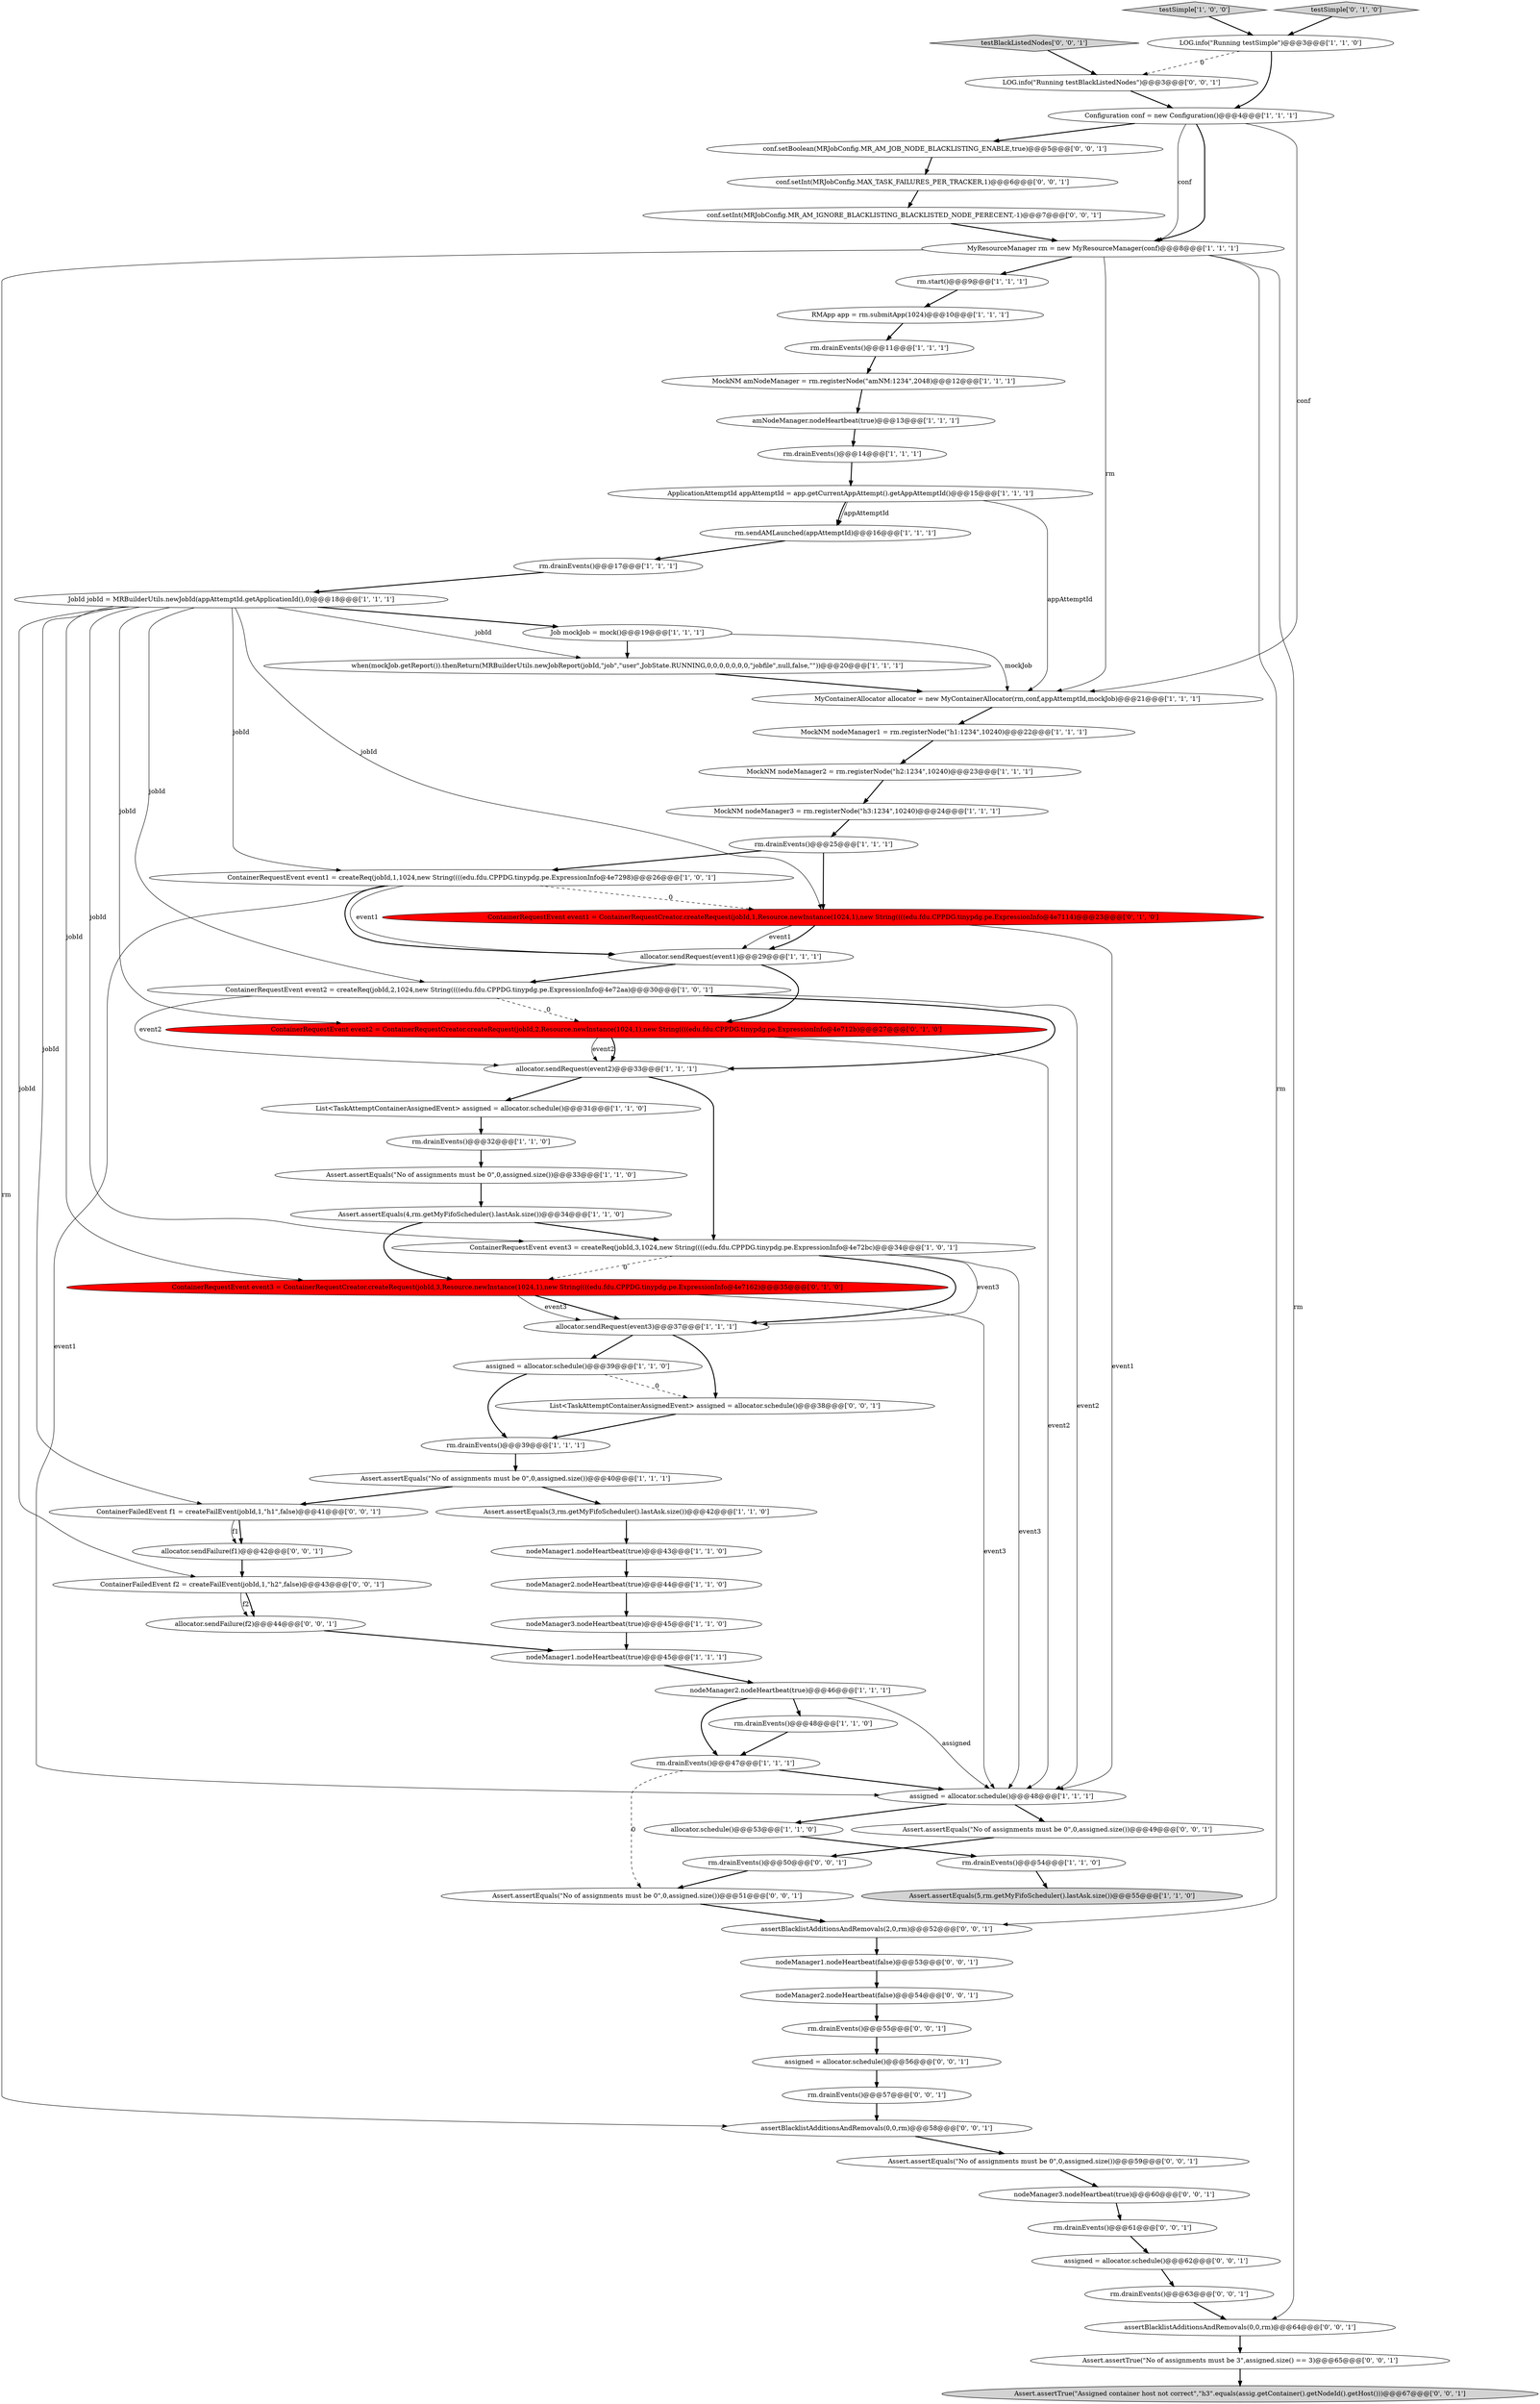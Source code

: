 digraph {
46 [style = filled, label = "ContainerRequestEvent event3 = ContainerRequestCreator.createRequest(jobId,3,Resource.newInstance(1024,1),new String((((edu.fdu.CPPDG.tinypdg.pe.ExpressionInfo@4e7162)@@@35@@@['0', '1', '0']", fillcolor = red, shape = ellipse image = "AAA1AAABBB2BBB"];
8 [style = filled, label = "Assert.assertEquals(3,rm.getMyFifoScheduler().lastAsk.size())@@@42@@@['1', '1', '0']", fillcolor = white, shape = ellipse image = "AAA0AAABBB1BBB"];
77 [style = filled, label = "Assert.assertEquals(\"No of assignments must be 0\",0,assigned.size())@@@51@@@['0', '0', '1']", fillcolor = white, shape = ellipse image = "AAA0AAABBB3BBB"];
34 [style = filled, label = "RMApp app = rm.submitApp(1024)@@@10@@@['1', '1', '1']", fillcolor = white, shape = ellipse image = "AAA0AAABBB1BBB"];
10 [style = filled, label = "Job mockJob = mock()@@@19@@@['1', '1', '1']", fillcolor = white, shape = ellipse image = "AAA0AAABBB1BBB"];
73 [style = filled, label = "assigned = allocator.schedule()@@@56@@@['0', '0', '1']", fillcolor = white, shape = ellipse image = "AAA0AAABBB3BBB"];
9 [style = filled, label = "rm.drainEvents()@@@17@@@['1', '1', '1']", fillcolor = white, shape = ellipse image = "AAA0AAABBB1BBB"];
56 [style = filled, label = "allocator.sendFailure(f2)@@@44@@@['0', '0', '1']", fillcolor = white, shape = ellipse image = "AAA0AAABBB3BBB"];
57 [style = filled, label = "conf.setInt(MRJobConfig.MAX_TASK_FAILURES_PER_TRACKER,1)@@@6@@@['0', '0', '1']", fillcolor = white, shape = ellipse image = "AAA0AAABBB3BBB"];
11 [style = filled, label = "JobId jobId = MRBuilderUtils.newJobId(appAttemptId.getApplicationId(),0)@@@18@@@['1', '1', '1']", fillcolor = white, shape = ellipse image = "AAA0AAABBB1BBB"];
5 [style = filled, label = "Assert.assertEquals(\"No of assignments must be 0\",0,assigned.size())@@@33@@@['1', '1', '0']", fillcolor = white, shape = ellipse image = "AAA0AAABBB1BBB"];
36 [style = filled, label = "MyResourceManager rm = new MyResourceManager(conf)@@@8@@@['1', '1', '1']", fillcolor = white, shape = ellipse image = "AAA0AAABBB1BBB"];
39 [style = filled, label = "Assert.assertEquals(4,rm.getMyFifoScheduler().lastAsk.size())@@@34@@@['1', '1', '0']", fillcolor = white, shape = ellipse image = "AAA0AAABBB1BBB"];
49 [style = filled, label = "ContainerRequestEvent event1 = ContainerRequestCreator.createRequest(jobId,1,Resource.newInstance(1024,1),new String((((edu.fdu.CPPDG.tinypdg.pe.ExpressionInfo@4e7114)@@@23@@@['0', '1', '0']", fillcolor = red, shape = ellipse image = "AAA1AAABBB2BBB"];
53 [style = filled, label = "testBlackListedNodes['0', '0', '1']", fillcolor = lightgray, shape = diamond image = "AAA0AAABBB3BBB"];
65 [style = filled, label = "LOG.info(\"Running testBlackListedNodes\")@@@3@@@['0', '0', '1']", fillcolor = white, shape = ellipse image = "AAA0AAABBB3BBB"];
59 [style = filled, label = "rm.drainEvents()@@@50@@@['0', '0', '1']", fillcolor = white, shape = ellipse image = "AAA0AAABBB3BBB"];
42 [style = filled, label = "nodeManager2.nodeHeartbeat(true)@@@44@@@['1', '1', '0']", fillcolor = white, shape = ellipse image = "AAA0AAABBB1BBB"];
15 [style = filled, label = "MockNM nodeManager3 = rm.registerNode(\"h3:1234\",10240)@@@24@@@['1', '1', '1']", fillcolor = white, shape = ellipse image = "AAA0AAABBB1BBB"];
68 [style = filled, label = "assertBlacklistAdditionsAndRemovals(0,0,rm)@@@64@@@['0', '0', '1']", fillcolor = white, shape = ellipse image = "AAA0AAABBB3BBB"];
4 [style = filled, label = "rm.start()@@@9@@@['1', '1', '1']", fillcolor = white, shape = ellipse image = "AAA0AAABBB1BBB"];
32 [style = filled, label = "assigned = allocator.schedule()@@@39@@@['1', '1', '0']", fillcolor = white, shape = ellipse image = "AAA0AAABBB1BBB"];
48 [style = filled, label = "ContainerRequestEvent event2 = ContainerRequestCreator.createRequest(jobId,2,Resource.newInstance(1024,1),new String((((edu.fdu.CPPDG.tinypdg.pe.ExpressionInfo@4e712b)@@@27@@@['0', '1', '0']", fillcolor = red, shape = ellipse image = "AAA1AAABBB2BBB"];
43 [style = filled, label = "rm.drainEvents()@@@25@@@['1', '1', '1']", fillcolor = white, shape = ellipse image = "AAA0AAABBB1BBB"];
66 [style = filled, label = "conf.setInt(MRJobConfig.MR_AM_IGNORE_BLACKLISTING_BLACKLISTED_NODE_PERECENT,-1)@@@7@@@['0', '0', '1']", fillcolor = white, shape = ellipse image = "AAA0AAABBB3BBB"];
45 [style = filled, label = "amNodeManager.nodeHeartbeat(true)@@@13@@@['1', '1', '1']", fillcolor = white, shape = ellipse image = "AAA0AAABBB1BBB"];
30 [style = filled, label = "rm.drainEvents()@@@14@@@['1', '1', '1']", fillcolor = white, shape = ellipse image = "AAA0AAABBB1BBB"];
27 [style = filled, label = "rm.sendAMLaunched(appAttemptId)@@@16@@@['1', '1', '1']", fillcolor = white, shape = ellipse image = "AAA0AAABBB1BBB"];
28 [style = filled, label = "rm.drainEvents()@@@48@@@['1', '1', '0']", fillcolor = white, shape = ellipse image = "AAA0AAABBB1BBB"];
14 [style = filled, label = "Configuration conf = new Configuration()@@@4@@@['1', '1', '1']", fillcolor = white, shape = ellipse image = "AAA0AAABBB1BBB"];
75 [style = filled, label = "Assert.assertTrue(\"No of assignments must be 3\",assigned.size() == 3)@@@65@@@['0', '0', '1']", fillcolor = white, shape = ellipse image = "AAA0AAABBB3BBB"];
24 [style = filled, label = "MockNM nodeManager2 = rm.registerNode(\"h2:1234\",10240)@@@23@@@['1', '1', '1']", fillcolor = white, shape = ellipse image = "AAA0AAABBB1BBB"];
71 [style = filled, label = "assertBlacklistAdditionsAndRemovals(0,0,rm)@@@58@@@['0', '0', '1']", fillcolor = white, shape = ellipse image = "AAA0AAABBB3BBB"];
1 [style = filled, label = "ApplicationAttemptId appAttemptId = app.getCurrentAppAttempt().getAppAttemptId()@@@15@@@['1', '1', '1']", fillcolor = white, shape = ellipse image = "AAA0AAABBB1BBB"];
41 [style = filled, label = "ContainerRequestEvent event1 = createReq(jobId,1,1024,new String((((edu.fdu.CPPDG.tinypdg.pe.ExpressionInfo@4e7298)@@@26@@@['1', '0', '1']", fillcolor = white, shape = ellipse image = "AAA0AAABBB1BBB"];
72 [style = filled, label = "rm.drainEvents()@@@55@@@['0', '0', '1']", fillcolor = white, shape = ellipse image = "AAA0AAABBB3BBB"];
74 [style = filled, label = "nodeManager3.nodeHeartbeat(true)@@@60@@@['0', '0', '1']", fillcolor = white, shape = ellipse image = "AAA0AAABBB3BBB"];
31 [style = filled, label = "rm.drainEvents()@@@32@@@['1', '1', '0']", fillcolor = white, shape = ellipse image = "AAA0AAABBB1BBB"];
44 [style = filled, label = "ContainerRequestEvent event2 = createReq(jobId,2,1024,new String((((edu.fdu.CPPDG.tinypdg.pe.ExpressionInfo@4e72aa)@@@30@@@['1', '0', '1']", fillcolor = white, shape = ellipse image = "AAA0AAABBB1BBB"];
3 [style = filled, label = "nodeManager3.nodeHeartbeat(true)@@@45@@@['1', '1', '0']", fillcolor = white, shape = ellipse image = "AAA0AAABBB1BBB"];
54 [style = filled, label = "nodeManager2.nodeHeartbeat(false)@@@54@@@['0', '0', '1']", fillcolor = white, shape = ellipse image = "AAA0AAABBB3BBB"];
22 [style = filled, label = "ContainerRequestEvent event3 = createReq(jobId,3,1024,new String((((edu.fdu.CPPDG.tinypdg.pe.ExpressionInfo@4e72bc)@@@34@@@['1', '0', '1']", fillcolor = white, shape = ellipse image = "AAA0AAABBB1BBB"];
62 [style = filled, label = "assigned = allocator.schedule()@@@62@@@['0', '0', '1']", fillcolor = white, shape = ellipse image = "AAA0AAABBB3BBB"];
13 [style = filled, label = "LOG.info(\"Running testSimple\")@@@3@@@['1', '1', '0']", fillcolor = white, shape = ellipse image = "AAA0AAABBB1BBB"];
64 [style = filled, label = "rm.drainEvents()@@@63@@@['0', '0', '1']", fillcolor = white, shape = ellipse image = "AAA0AAABBB3BBB"];
12 [style = filled, label = "testSimple['1', '0', '0']", fillcolor = lightgray, shape = diamond image = "AAA0AAABBB1BBB"];
61 [style = filled, label = "conf.setBoolean(MRJobConfig.MR_AM_JOB_NODE_BLACKLISTING_ENABLE,true)@@@5@@@['0', '0', '1']", fillcolor = white, shape = ellipse image = "AAA0AAABBB3BBB"];
0 [style = filled, label = "rm.drainEvents()@@@11@@@['1', '1', '1']", fillcolor = white, shape = ellipse image = "AAA0AAABBB1BBB"];
47 [style = filled, label = "testSimple['0', '1', '0']", fillcolor = lightgray, shape = diamond image = "AAA0AAABBB2BBB"];
51 [style = filled, label = "Assert.assertTrue(\"Assigned container host not correct\",\"h3\".equals(assig.getContainer().getNodeId().getHost()))@@@67@@@['0', '0', '1']", fillcolor = lightgray, shape = ellipse image = "AAA0AAABBB3BBB"];
38 [style = filled, label = "allocator.sendRequest(event2)@@@33@@@['1', '1', '1']", fillcolor = white, shape = ellipse image = "AAA0AAABBB1BBB"];
55 [style = filled, label = "ContainerFailedEvent f1 = createFailEvent(jobId,1,\"h1\",false)@@@41@@@['0', '0', '1']", fillcolor = white, shape = ellipse image = "AAA0AAABBB3BBB"];
7 [style = filled, label = "MockNM nodeManager1 = rm.registerNode(\"h1:1234\",10240)@@@22@@@['1', '1', '1']", fillcolor = white, shape = ellipse image = "AAA0AAABBB1BBB"];
23 [style = filled, label = "Assert.assertEquals(\"No of assignments must be 0\",0,assigned.size())@@@40@@@['1', '1', '1']", fillcolor = white, shape = ellipse image = "AAA0AAABBB1BBB"];
18 [style = filled, label = "allocator.sendRequest(event1)@@@29@@@['1', '1', '1']", fillcolor = white, shape = ellipse image = "AAA0AAABBB1BBB"];
33 [style = filled, label = "assigned = allocator.schedule()@@@48@@@['1', '1', '1']", fillcolor = white, shape = ellipse image = "AAA0AAABBB1BBB"];
52 [style = filled, label = "rm.drainEvents()@@@57@@@['0', '0', '1']", fillcolor = white, shape = ellipse image = "AAA0AAABBB3BBB"];
40 [style = filled, label = "allocator.schedule()@@@53@@@['1', '1', '0']", fillcolor = white, shape = ellipse image = "AAA0AAABBB1BBB"];
60 [style = filled, label = "nodeManager1.nodeHeartbeat(false)@@@53@@@['0', '0', '1']", fillcolor = white, shape = ellipse image = "AAA0AAABBB3BBB"];
19 [style = filled, label = "allocator.sendRequest(event3)@@@37@@@['1', '1', '1']", fillcolor = white, shape = ellipse image = "AAA0AAABBB1BBB"];
63 [style = filled, label = "Assert.assertEquals(\"No of assignments must be 0\",0,assigned.size())@@@49@@@['0', '0', '1']", fillcolor = white, shape = ellipse image = "AAA0AAABBB3BBB"];
70 [style = filled, label = "rm.drainEvents()@@@61@@@['0', '0', '1']", fillcolor = white, shape = ellipse image = "AAA0AAABBB3BBB"];
2 [style = filled, label = "nodeManager2.nodeHeartbeat(true)@@@46@@@['1', '1', '1']", fillcolor = white, shape = ellipse image = "AAA0AAABBB1BBB"];
37 [style = filled, label = "Assert.assertEquals(5,rm.getMyFifoScheduler().lastAsk.size())@@@55@@@['1', '1', '0']", fillcolor = lightgray, shape = ellipse image = "AAA0AAABBB1BBB"];
16 [style = filled, label = "nodeManager1.nodeHeartbeat(true)@@@45@@@['1', '1', '1']", fillcolor = white, shape = ellipse image = "AAA0AAABBB1BBB"];
17 [style = filled, label = "rm.drainEvents()@@@47@@@['1', '1', '1']", fillcolor = white, shape = ellipse image = "AAA0AAABBB1BBB"];
26 [style = filled, label = "List<TaskAttemptContainerAssignedEvent> assigned = allocator.schedule()@@@31@@@['1', '1', '0']", fillcolor = white, shape = ellipse image = "AAA0AAABBB1BBB"];
6 [style = filled, label = "nodeManager1.nodeHeartbeat(true)@@@43@@@['1', '1', '0']", fillcolor = white, shape = ellipse image = "AAA0AAABBB1BBB"];
29 [style = filled, label = "when(mockJob.getReport()).thenReturn(MRBuilderUtils.newJobReport(jobId,\"job\",\"user\",JobState.RUNNING,0,0,0,0,0,0,0,\"jobfile\",null,false,\"\"))@@@20@@@['1', '1', '1']", fillcolor = white, shape = ellipse image = "AAA0AAABBB1BBB"];
35 [style = filled, label = "MyContainerAllocator allocator = new MyContainerAllocator(rm,conf,appAttemptId,mockJob)@@@21@@@['1', '1', '1']", fillcolor = white, shape = ellipse image = "AAA0AAABBB1BBB"];
58 [style = filled, label = "List<TaskAttemptContainerAssignedEvent> assigned = allocator.schedule()@@@38@@@['0', '0', '1']", fillcolor = white, shape = ellipse image = "AAA0AAABBB3BBB"];
20 [style = filled, label = "rm.drainEvents()@@@39@@@['1', '1', '1']", fillcolor = white, shape = ellipse image = "AAA0AAABBB1BBB"];
25 [style = filled, label = "rm.drainEvents()@@@54@@@['1', '1', '0']", fillcolor = white, shape = ellipse image = "AAA0AAABBB1BBB"];
21 [style = filled, label = "MockNM amNodeManager = rm.registerNode(\"amNM:1234\",2048)@@@12@@@['1', '1', '1']", fillcolor = white, shape = ellipse image = "AAA0AAABBB1BBB"];
69 [style = filled, label = "ContainerFailedEvent f2 = createFailEvent(jobId,1,\"h2\",false)@@@43@@@['0', '0', '1']", fillcolor = white, shape = ellipse image = "AAA0AAABBB3BBB"];
76 [style = filled, label = "allocator.sendFailure(f1)@@@42@@@['0', '0', '1']", fillcolor = white, shape = ellipse image = "AAA0AAABBB3BBB"];
67 [style = filled, label = "Assert.assertEquals(\"No of assignments must be 0\",0,assigned.size())@@@59@@@['0', '0', '1']", fillcolor = white, shape = ellipse image = "AAA0AAABBB3BBB"];
50 [style = filled, label = "assertBlacklistAdditionsAndRemovals(2,0,rm)@@@52@@@['0', '0', '1']", fillcolor = white, shape = ellipse image = "AAA0AAABBB3BBB"];
9->11 [style = bold, label=""];
52->71 [style = bold, label=""];
27->9 [style = bold, label=""];
1->27 [style = solid, label="appAttemptId"];
1->27 [style = bold, label=""];
55->76 [style = solid, label="f1"];
40->25 [style = bold, label=""];
41->18 [style = solid, label="event1"];
61->57 [style = bold, label=""];
8->6 [style = bold, label=""];
3->16 [style = bold, label=""];
45->30 [style = bold, label=""];
65->14 [style = bold, label=""];
33->63 [style = bold, label=""];
13->65 [style = dashed, label="0"];
71->67 [style = bold, label=""];
18->44 [style = bold, label=""];
11->41 [style = solid, label="jobId"];
58->20 [style = bold, label=""];
53->65 [style = bold, label=""];
48->38 [style = solid, label="event2"];
74->70 [style = bold, label=""];
72->73 [style = bold, label=""];
46->33 [style = solid, label="event3"];
11->55 [style = solid, label="jobId"];
59->77 [style = bold, label=""];
66->36 [style = bold, label=""];
42->3 [style = bold, label=""];
14->35 [style = solid, label="conf"];
1->35 [style = solid, label="appAttemptId"];
38->26 [style = bold, label=""];
13->14 [style = bold, label=""];
35->7 [style = bold, label=""];
32->20 [style = bold, label=""];
2->28 [style = bold, label=""];
48->33 [style = solid, label="event2"];
5->39 [style = bold, label=""];
22->19 [style = solid, label="event3"];
36->35 [style = solid, label="rm"];
31->5 [style = bold, label=""];
36->4 [style = bold, label=""];
11->49 [style = solid, label="jobId"];
22->33 [style = solid, label="event3"];
0->21 [style = bold, label=""];
11->29 [style = solid, label="jobId"];
11->48 [style = solid, label="jobId"];
23->8 [style = bold, label=""];
11->69 [style = solid, label="jobId"];
34->0 [style = bold, label=""];
44->38 [style = bold, label=""];
55->76 [style = bold, label=""];
39->22 [style = bold, label=""];
21->45 [style = bold, label=""];
7->24 [style = bold, label=""];
11->46 [style = solid, label="jobId"];
20->23 [style = bold, label=""];
25->37 [style = bold, label=""];
49->18 [style = bold, label=""];
56->16 [style = bold, label=""];
46->19 [style = bold, label=""];
14->61 [style = bold, label=""];
29->35 [style = bold, label=""];
14->36 [style = solid, label="conf"];
73->52 [style = bold, label=""];
14->36 [style = bold, label=""];
2->17 [style = bold, label=""];
69->56 [style = solid, label="f2"];
60->54 [style = bold, label=""];
36->71 [style = solid, label="rm"];
39->46 [style = bold, label=""];
22->19 [style = bold, label=""];
63->59 [style = bold, label=""];
57->66 [style = bold, label=""];
36->68 [style = solid, label="rm"];
2->33 [style = solid, label="assigned"];
44->48 [style = dashed, label="0"];
6->42 [style = bold, label=""];
17->77 [style = dashed, label="0"];
47->13 [style = bold, label=""];
69->56 [style = bold, label=""];
12->13 [style = bold, label=""];
26->31 [style = bold, label=""];
32->58 [style = dashed, label="0"];
36->50 [style = solid, label="rm"];
18->48 [style = bold, label=""];
19->32 [style = bold, label=""];
11->22 [style = solid, label="jobId"];
50->60 [style = bold, label=""];
11->10 [style = bold, label=""];
15->43 [style = bold, label=""];
28->17 [style = bold, label=""];
46->19 [style = solid, label="event3"];
43->41 [style = bold, label=""];
10->35 [style = solid, label="mockJob"];
11->44 [style = solid, label="jobId"];
41->18 [style = bold, label=""];
4->34 [style = bold, label=""];
24->15 [style = bold, label=""];
30->1 [style = bold, label=""];
67->74 [style = bold, label=""];
70->62 [style = bold, label=""];
22->46 [style = dashed, label="0"];
17->33 [style = bold, label=""];
62->64 [style = bold, label=""];
49->33 [style = solid, label="event1"];
16->2 [style = bold, label=""];
75->51 [style = bold, label=""];
19->58 [style = bold, label=""];
44->33 [style = solid, label="event2"];
41->49 [style = dashed, label="0"];
33->40 [style = bold, label=""];
48->38 [style = bold, label=""];
10->29 [style = bold, label=""];
44->38 [style = solid, label="event2"];
64->68 [style = bold, label=""];
76->69 [style = bold, label=""];
68->75 [style = bold, label=""];
49->18 [style = solid, label="event1"];
54->72 [style = bold, label=""];
43->49 [style = bold, label=""];
41->33 [style = solid, label="event1"];
38->22 [style = bold, label=""];
77->50 [style = bold, label=""];
23->55 [style = bold, label=""];
}
